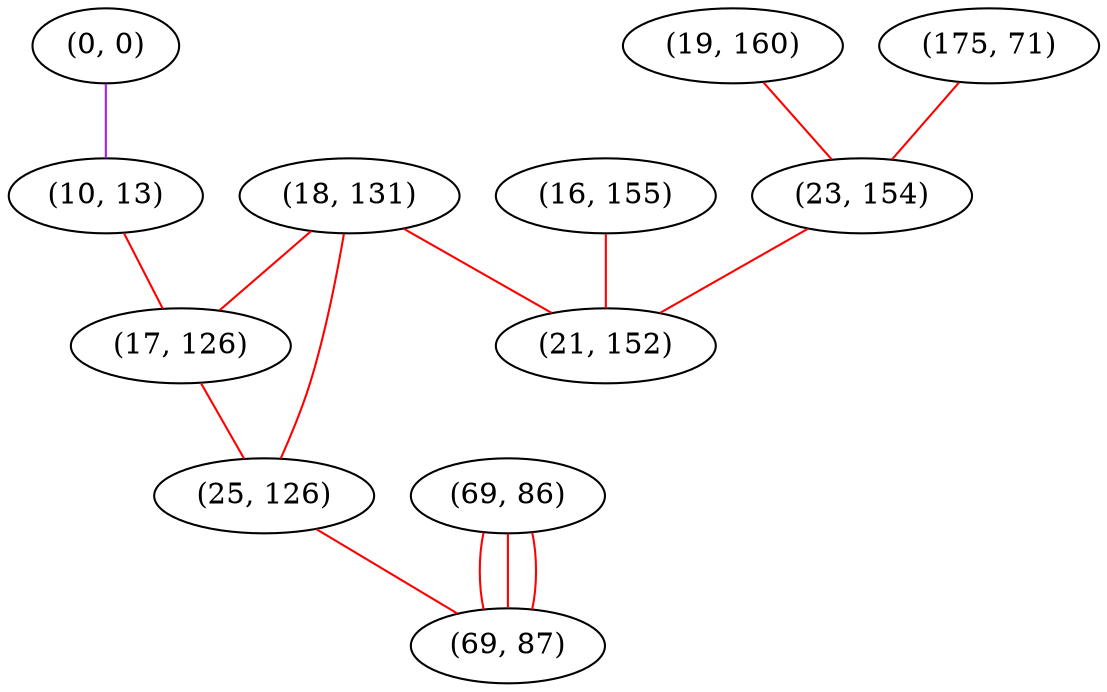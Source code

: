 graph "" {
"(0, 0)";
"(18, 131)";
"(10, 13)";
"(17, 126)";
"(19, 160)";
"(16, 155)";
"(175, 71)";
"(23, 154)";
"(69, 86)";
"(25, 126)";
"(69, 87)";
"(21, 152)";
"(0, 0)" -- "(10, 13)"  [color=purple, key=0, weight=4];
"(18, 131)" -- "(25, 126)"  [color=red, key=0, weight=1];
"(18, 131)" -- "(17, 126)"  [color=red, key=0, weight=1];
"(18, 131)" -- "(21, 152)"  [color=red, key=0, weight=1];
"(10, 13)" -- "(17, 126)"  [color=red, key=0, weight=1];
"(17, 126)" -- "(25, 126)"  [color=red, key=0, weight=1];
"(19, 160)" -- "(23, 154)"  [color=red, key=0, weight=1];
"(16, 155)" -- "(21, 152)"  [color=red, key=0, weight=1];
"(175, 71)" -- "(23, 154)"  [color=red, key=0, weight=1];
"(23, 154)" -- "(21, 152)"  [color=red, key=0, weight=1];
"(69, 86)" -- "(69, 87)"  [color=red, key=0, weight=1];
"(69, 86)" -- "(69, 87)"  [color=red, key=1, weight=1];
"(69, 86)" -- "(69, 87)"  [color=red, key=2, weight=1];
"(25, 126)" -- "(69, 87)"  [color=red, key=0, weight=1];
}

